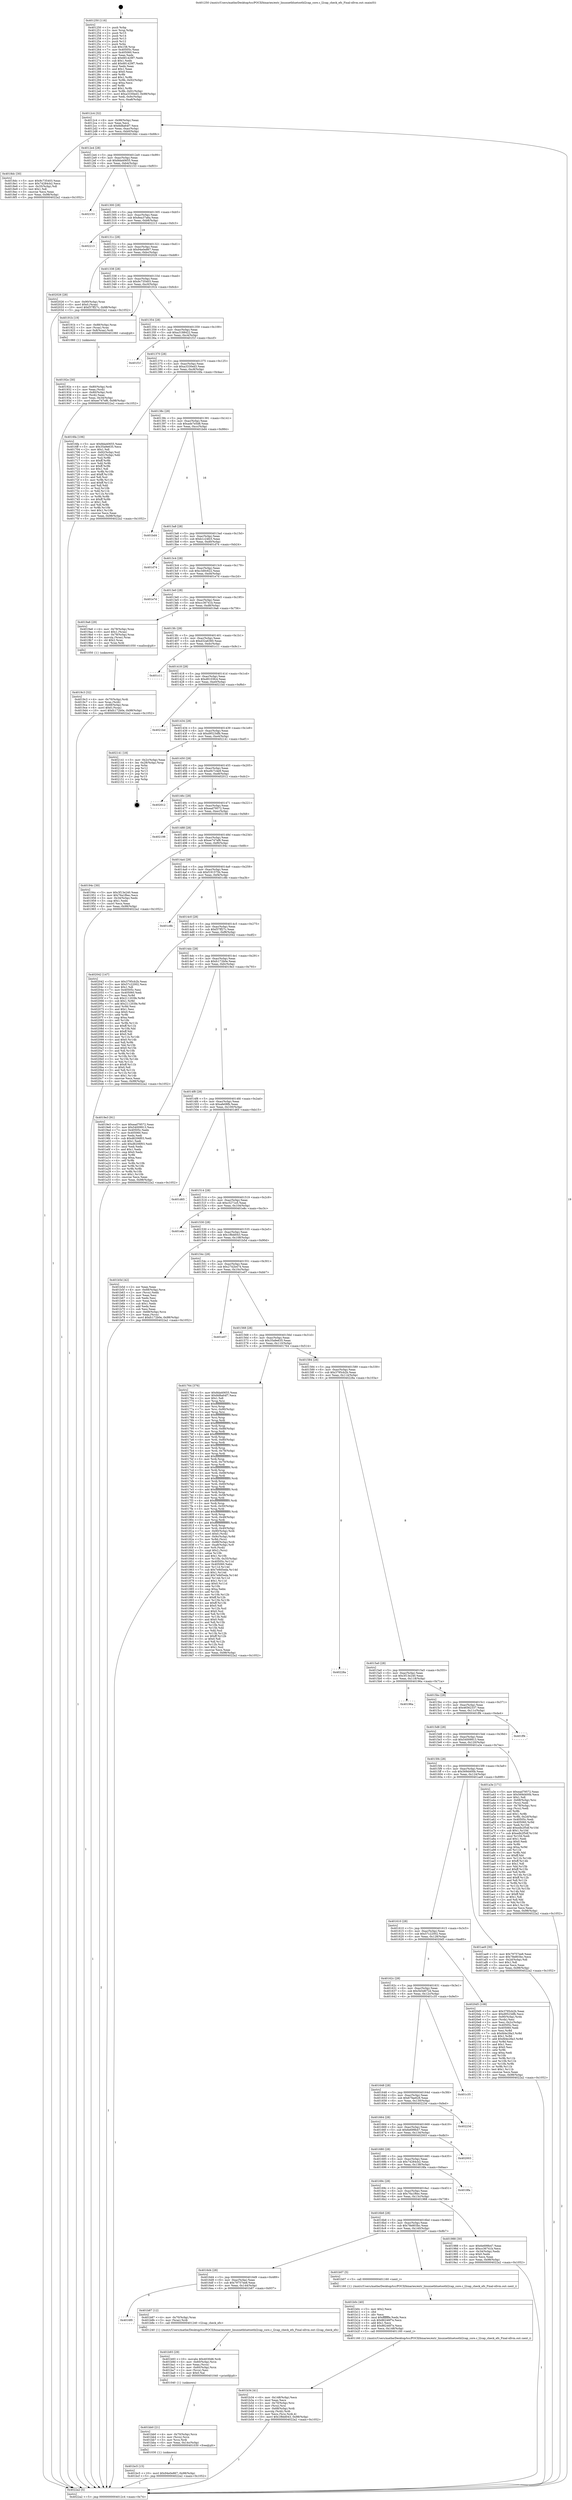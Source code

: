 digraph "0x401250" {
  label = "0x401250 (/mnt/c/Users/mathe/Desktop/tcc/POCII/binaries/extr_linuxnetbluetoothl2cap_core.c_l2cap_check_efs_Final-ollvm.out::main(0))"
  labelloc = "t"
  node[shape=record]

  Entry [label="",width=0.3,height=0.3,shape=circle,fillcolor=black,style=filled]
  "0x4012c4" [label="{
     0x4012c4 [32]\l
     | [instrs]\l
     &nbsp;&nbsp;0x4012c4 \<+6\>: mov -0x98(%rbp),%eax\l
     &nbsp;&nbsp;0x4012ca \<+2\>: mov %eax,%ecx\l
     &nbsp;&nbsp;0x4012cc \<+6\>: sub $0x8d8a64f7,%ecx\l
     &nbsp;&nbsp;0x4012d2 \<+6\>: mov %eax,-0xac(%rbp)\l
     &nbsp;&nbsp;0x4012d8 \<+6\>: mov %ecx,-0xb0(%rbp)\l
     &nbsp;&nbsp;0x4012de \<+6\>: je 00000000004018dc \<main+0x68c\>\l
  }"]
  "0x4018dc" [label="{
     0x4018dc [30]\l
     | [instrs]\l
     &nbsp;&nbsp;0x4018dc \<+5\>: mov $0x9c735403,%eax\l
     &nbsp;&nbsp;0x4018e1 \<+5\>: mov $0x74284cb2,%ecx\l
     &nbsp;&nbsp;0x4018e6 \<+3\>: mov -0x35(%rbp),%dl\l
     &nbsp;&nbsp;0x4018e9 \<+3\>: test $0x1,%dl\l
     &nbsp;&nbsp;0x4018ec \<+3\>: cmovne %ecx,%eax\l
     &nbsp;&nbsp;0x4018ef \<+6\>: mov %eax,-0x98(%rbp)\l
     &nbsp;&nbsp;0x4018f5 \<+5\>: jmp 00000000004022a2 \<main+0x1052\>\l
  }"]
  "0x4012e4" [label="{
     0x4012e4 [28]\l
     | [instrs]\l
     &nbsp;&nbsp;0x4012e4 \<+5\>: jmp 00000000004012e9 \<main+0x99\>\l
     &nbsp;&nbsp;0x4012e9 \<+6\>: mov -0xac(%rbp),%eax\l
     &nbsp;&nbsp;0x4012ef \<+5\>: sub $0x8da40655,%eax\l
     &nbsp;&nbsp;0x4012f4 \<+6\>: mov %eax,-0xb4(%rbp)\l
     &nbsp;&nbsp;0x4012fa \<+6\>: je 0000000000402153 \<main+0xf03\>\l
  }"]
  Exit [label="",width=0.3,height=0.3,shape=circle,fillcolor=black,style=filled,peripheries=2]
  "0x402153" [label="{
     0x402153\l
  }", style=dashed]
  "0x401300" [label="{
     0x401300 [28]\l
     | [instrs]\l
     &nbsp;&nbsp;0x401300 \<+5\>: jmp 0000000000401305 \<main+0xb5\>\l
     &nbsp;&nbsp;0x401305 \<+6\>: mov -0xac(%rbp),%eax\l
     &nbsp;&nbsp;0x40130b \<+5\>: sub $0x8ea37a6a,%eax\l
     &nbsp;&nbsp;0x401310 \<+6\>: mov %eax,-0xb8(%rbp)\l
     &nbsp;&nbsp;0x401316 \<+6\>: je 0000000000402213 \<main+0xfc3\>\l
  }"]
  "0x401bc5" [label="{
     0x401bc5 [15]\l
     | [instrs]\l
     &nbsp;&nbsp;0x401bc5 \<+10\>: movl $0x94e0e867,-0x98(%rbp)\l
     &nbsp;&nbsp;0x401bcf \<+5\>: jmp 00000000004022a2 \<main+0x1052\>\l
  }"]
  "0x402213" [label="{
     0x402213\l
  }", style=dashed]
  "0x40131c" [label="{
     0x40131c [28]\l
     | [instrs]\l
     &nbsp;&nbsp;0x40131c \<+5\>: jmp 0000000000401321 \<main+0xd1\>\l
     &nbsp;&nbsp;0x401321 \<+6\>: mov -0xac(%rbp),%eax\l
     &nbsp;&nbsp;0x401327 \<+5\>: sub $0x94e0e867,%eax\l
     &nbsp;&nbsp;0x40132c \<+6\>: mov %eax,-0xbc(%rbp)\l
     &nbsp;&nbsp;0x401332 \<+6\>: je 0000000000402026 \<main+0xdd6\>\l
  }"]
  "0x401bb0" [label="{
     0x401bb0 [21]\l
     | [instrs]\l
     &nbsp;&nbsp;0x401bb0 \<+4\>: mov -0x70(%rbp),%rcx\l
     &nbsp;&nbsp;0x401bb4 \<+3\>: mov (%rcx),%rcx\l
     &nbsp;&nbsp;0x401bb7 \<+3\>: mov %rcx,%rdi\l
     &nbsp;&nbsp;0x401bba \<+6\>: mov %eax,-0x14c(%rbp)\l
     &nbsp;&nbsp;0x401bc0 \<+5\>: call 0000000000401030 \<free@plt\>\l
     | [calls]\l
     &nbsp;&nbsp;0x401030 \{1\} (unknown)\l
  }"]
  "0x402026" [label="{
     0x402026 [28]\l
     | [instrs]\l
     &nbsp;&nbsp;0x402026 \<+7\>: mov -0x90(%rbp),%rax\l
     &nbsp;&nbsp;0x40202d \<+6\>: movl $0x0,(%rax)\l
     &nbsp;&nbsp;0x402033 \<+10\>: movl $0xf37ff27c,-0x98(%rbp)\l
     &nbsp;&nbsp;0x40203d \<+5\>: jmp 00000000004022a2 \<main+0x1052\>\l
  }"]
  "0x401338" [label="{
     0x401338 [28]\l
     | [instrs]\l
     &nbsp;&nbsp;0x401338 \<+5\>: jmp 000000000040133d \<main+0xed\>\l
     &nbsp;&nbsp;0x40133d \<+6\>: mov -0xac(%rbp),%eax\l
     &nbsp;&nbsp;0x401343 \<+5\>: sub $0x9c735403,%eax\l
     &nbsp;&nbsp;0x401348 \<+6\>: mov %eax,-0xc0(%rbp)\l
     &nbsp;&nbsp;0x40134e \<+6\>: je 000000000040191b \<main+0x6cb\>\l
  }"]
  "0x401b93" [label="{
     0x401b93 [29]\l
     | [instrs]\l
     &nbsp;&nbsp;0x401b93 \<+10\>: movabs $0x4030d6,%rdi\l
     &nbsp;&nbsp;0x401b9d \<+4\>: mov -0x60(%rbp),%rcx\l
     &nbsp;&nbsp;0x401ba1 \<+2\>: mov %eax,(%rcx)\l
     &nbsp;&nbsp;0x401ba3 \<+4\>: mov -0x60(%rbp),%rcx\l
     &nbsp;&nbsp;0x401ba7 \<+2\>: mov (%rcx),%esi\l
     &nbsp;&nbsp;0x401ba9 \<+2\>: mov $0x0,%al\l
     &nbsp;&nbsp;0x401bab \<+5\>: call 0000000000401040 \<printf@plt\>\l
     | [calls]\l
     &nbsp;&nbsp;0x401040 \{1\} (unknown)\l
  }"]
  "0x40191b" [label="{
     0x40191b [19]\l
     | [instrs]\l
     &nbsp;&nbsp;0x40191b \<+7\>: mov -0x88(%rbp),%rax\l
     &nbsp;&nbsp;0x401922 \<+3\>: mov (%rax),%rax\l
     &nbsp;&nbsp;0x401925 \<+4\>: mov 0x8(%rax),%rdi\l
     &nbsp;&nbsp;0x401929 \<+5\>: call 0000000000401060 \<atoi@plt\>\l
     | [calls]\l
     &nbsp;&nbsp;0x401060 \{1\} (unknown)\l
  }"]
  "0x401354" [label="{
     0x401354 [28]\l
     | [instrs]\l
     &nbsp;&nbsp;0x401354 \<+5\>: jmp 0000000000401359 \<main+0x109\>\l
     &nbsp;&nbsp;0x401359 \<+6\>: mov -0xac(%rbp),%eax\l
     &nbsp;&nbsp;0x40135f \<+5\>: sub $0xa3188422,%eax\l
     &nbsp;&nbsp;0x401364 \<+6\>: mov %eax,-0xc4(%rbp)\l
     &nbsp;&nbsp;0x40136a \<+6\>: je 0000000000401f1f \<main+0xccf\>\l
  }"]
  "0x4016f0" [label="{
     0x4016f0\l
  }", style=dashed]
  "0x401f1f" [label="{
     0x401f1f\l
  }", style=dashed]
  "0x401370" [label="{
     0x401370 [28]\l
     | [instrs]\l
     &nbsp;&nbsp;0x401370 \<+5\>: jmp 0000000000401375 \<main+0x125\>\l
     &nbsp;&nbsp;0x401375 \<+6\>: mov -0xac(%rbp),%eax\l
     &nbsp;&nbsp;0x40137b \<+5\>: sub $0xa3330ed3,%eax\l
     &nbsp;&nbsp;0x401380 \<+6\>: mov %eax,-0xc8(%rbp)\l
     &nbsp;&nbsp;0x401386 \<+6\>: je 00000000004016fa \<main+0x4aa\>\l
  }"]
  "0x401b87" [label="{
     0x401b87 [12]\l
     | [instrs]\l
     &nbsp;&nbsp;0x401b87 \<+4\>: mov -0x70(%rbp),%rax\l
     &nbsp;&nbsp;0x401b8b \<+3\>: mov (%rax),%rdi\l
     &nbsp;&nbsp;0x401b8e \<+5\>: call 0000000000401240 \<l2cap_check_efs\>\l
     | [calls]\l
     &nbsp;&nbsp;0x401240 \{1\} (/mnt/c/Users/mathe/Desktop/tcc/POCII/binaries/extr_linuxnetbluetoothl2cap_core.c_l2cap_check_efs_Final-ollvm.out::l2cap_check_efs)\l
  }"]
  "0x4016fa" [label="{
     0x4016fa [106]\l
     | [instrs]\l
     &nbsp;&nbsp;0x4016fa \<+5\>: mov $0x8da40655,%eax\l
     &nbsp;&nbsp;0x4016ff \<+5\>: mov $0x35a9e635,%ecx\l
     &nbsp;&nbsp;0x401704 \<+2\>: mov $0x1,%dl\l
     &nbsp;&nbsp;0x401706 \<+7\>: mov -0x92(%rbp),%sil\l
     &nbsp;&nbsp;0x40170d \<+7\>: mov -0x91(%rbp),%dil\l
     &nbsp;&nbsp;0x401714 \<+3\>: mov %sil,%r8b\l
     &nbsp;&nbsp;0x401717 \<+4\>: xor $0xff,%r8b\l
     &nbsp;&nbsp;0x40171b \<+3\>: mov %dil,%r9b\l
     &nbsp;&nbsp;0x40171e \<+4\>: xor $0xff,%r9b\l
     &nbsp;&nbsp;0x401722 \<+3\>: xor $0x1,%dl\l
     &nbsp;&nbsp;0x401725 \<+3\>: mov %r8b,%r10b\l
     &nbsp;&nbsp;0x401728 \<+4\>: and $0xff,%r10b\l
     &nbsp;&nbsp;0x40172c \<+3\>: and %dl,%sil\l
     &nbsp;&nbsp;0x40172f \<+3\>: mov %r9b,%r11b\l
     &nbsp;&nbsp;0x401732 \<+4\>: and $0xff,%r11b\l
     &nbsp;&nbsp;0x401736 \<+3\>: and %dl,%dil\l
     &nbsp;&nbsp;0x401739 \<+3\>: or %sil,%r10b\l
     &nbsp;&nbsp;0x40173c \<+3\>: or %dil,%r11b\l
     &nbsp;&nbsp;0x40173f \<+3\>: xor %r11b,%r10b\l
     &nbsp;&nbsp;0x401742 \<+3\>: or %r9b,%r8b\l
     &nbsp;&nbsp;0x401745 \<+4\>: xor $0xff,%r8b\l
     &nbsp;&nbsp;0x401749 \<+3\>: or $0x1,%dl\l
     &nbsp;&nbsp;0x40174c \<+3\>: and %dl,%r8b\l
     &nbsp;&nbsp;0x40174f \<+3\>: or %r8b,%r10b\l
     &nbsp;&nbsp;0x401752 \<+4\>: test $0x1,%r10b\l
     &nbsp;&nbsp;0x401756 \<+3\>: cmovne %ecx,%eax\l
     &nbsp;&nbsp;0x401759 \<+6\>: mov %eax,-0x98(%rbp)\l
     &nbsp;&nbsp;0x40175f \<+5\>: jmp 00000000004022a2 \<main+0x1052\>\l
  }"]
  "0x40138c" [label="{
     0x40138c [28]\l
     | [instrs]\l
     &nbsp;&nbsp;0x40138c \<+5\>: jmp 0000000000401391 \<main+0x141\>\l
     &nbsp;&nbsp;0x401391 \<+6\>: mov -0xac(%rbp),%eax\l
     &nbsp;&nbsp;0x401397 \<+5\>: sub $0xade7e5d8,%eax\l
     &nbsp;&nbsp;0x40139c \<+6\>: mov %eax,-0xcc(%rbp)\l
     &nbsp;&nbsp;0x4013a2 \<+6\>: je 0000000000401bd4 \<main+0x984\>\l
  }"]
  "0x4022a2" [label="{
     0x4022a2 [5]\l
     | [instrs]\l
     &nbsp;&nbsp;0x4022a2 \<+5\>: jmp 00000000004012c4 \<main+0x74\>\l
  }"]
  "0x401250" [label="{
     0x401250 [116]\l
     | [instrs]\l
     &nbsp;&nbsp;0x401250 \<+1\>: push %rbp\l
     &nbsp;&nbsp;0x401251 \<+3\>: mov %rsp,%rbp\l
     &nbsp;&nbsp;0x401254 \<+2\>: push %r15\l
     &nbsp;&nbsp;0x401256 \<+2\>: push %r14\l
     &nbsp;&nbsp;0x401258 \<+2\>: push %r13\l
     &nbsp;&nbsp;0x40125a \<+2\>: push %r12\l
     &nbsp;&nbsp;0x40125c \<+1\>: push %rbx\l
     &nbsp;&nbsp;0x40125d \<+7\>: sub $0x158,%rsp\l
     &nbsp;&nbsp;0x401264 \<+7\>: mov 0x40505c,%eax\l
     &nbsp;&nbsp;0x40126b \<+7\>: mov 0x405060,%ecx\l
     &nbsp;&nbsp;0x401272 \<+2\>: mov %eax,%edx\l
     &nbsp;&nbsp;0x401274 \<+6\>: sub $0x681429f7,%edx\l
     &nbsp;&nbsp;0x40127a \<+3\>: sub $0x1,%edx\l
     &nbsp;&nbsp;0x40127d \<+6\>: add $0x681429f7,%edx\l
     &nbsp;&nbsp;0x401283 \<+3\>: imul %edx,%eax\l
     &nbsp;&nbsp;0x401286 \<+3\>: and $0x1,%eax\l
     &nbsp;&nbsp;0x401289 \<+3\>: cmp $0x0,%eax\l
     &nbsp;&nbsp;0x40128c \<+4\>: sete %r8b\l
     &nbsp;&nbsp;0x401290 \<+4\>: and $0x1,%r8b\l
     &nbsp;&nbsp;0x401294 \<+7\>: mov %r8b,-0x92(%rbp)\l
     &nbsp;&nbsp;0x40129b \<+3\>: cmp $0xa,%ecx\l
     &nbsp;&nbsp;0x40129e \<+4\>: setl %r8b\l
     &nbsp;&nbsp;0x4012a2 \<+4\>: and $0x1,%r8b\l
     &nbsp;&nbsp;0x4012a6 \<+7\>: mov %r8b,-0x91(%rbp)\l
     &nbsp;&nbsp;0x4012ad \<+10\>: movl $0xa3330ed3,-0x98(%rbp)\l
     &nbsp;&nbsp;0x4012b7 \<+6\>: mov %edi,-0x9c(%rbp)\l
     &nbsp;&nbsp;0x4012bd \<+7\>: mov %rsi,-0xa8(%rbp)\l
  }"]
  "0x401b34" [label="{
     0x401b34 [41]\l
     | [instrs]\l
     &nbsp;&nbsp;0x401b34 \<+6\>: mov -0x148(%rbp),%ecx\l
     &nbsp;&nbsp;0x401b3a \<+3\>: imul %eax,%ecx\l
     &nbsp;&nbsp;0x401b3d \<+4\>: mov -0x70(%rbp),%rsi\l
     &nbsp;&nbsp;0x401b41 \<+3\>: mov (%rsi),%rsi\l
     &nbsp;&nbsp;0x401b44 \<+4\>: mov -0x68(%rbp),%rdi\l
     &nbsp;&nbsp;0x401b48 \<+3\>: movslq (%rdi),%rdi\l
     &nbsp;&nbsp;0x401b4b \<+3\>: mov %ecx,(%rsi,%rdi,4)\l
     &nbsp;&nbsp;0x401b4e \<+10\>: movl $0x1f8dd043,-0x98(%rbp)\l
     &nbsp;&nbsp;0x401b58 \<+5\>: jmp 00000000004022a2 \<main+0x1052\>\l
  }"]
  "0x401bd4" [label="{
     0x401bd4\l
  }", style=dashed]
  "0x4013a8" [label="{
     0x4013a8 [28]\l
     | [instrs]\l
     &nbsp;&nbsp;0x4013a8 \<+5\>: jmp 00000000004013ad \<main+0x15d\>\l
     &nbsp;&nbsp;0x4013ad \<+6\>: mov -0xac(%rbp),%eax\l
     &nbsp;&nbsp;0x4013b3 \<+5\>: sub $0xb1c24fc5,%eax\l
     &nbsp;&nbsp;0x4013b8 \<+6\>: mov %eax,-0xd0(%rbp)\l
     &nbsp;&nbsp;0x4013be \<+6\>: je 0000000000401d74 \<main+0xb24\>\l
  }"]
  "0x401b0c" [label="{
     0x401b0c [40]\l
     | [instrs]\l
     &nbsp;&nbsp;0x401b0c \<+5\>: mov $0x2,%ecx\l
     &nbsp;&nbsp;0x401b11 \<+1\>: cltd\l
     &nbsp;&nbsp;0x401b12 \<+2\>: idiv %ecx\l
     &nbsp;&nbsp;0x401b14 \<+6\>: imul $0xfffffffe,%edx,%ecx\l
     &nbsp;&nbsp;0x401b1a \<+6\>: sub $0x86246f7e,%ecx\l
     &nbsp;&nbsp;0x401b20 \<+3\>: add $0x1,%ecx\l
     &nbsp;&nbsp;0x401b23 \<+6\>: add $0x86246f7e,%ecx\l
     &nbsp;&nbsp;0x401b29 \<+6\>: mov %ecx,-0x148(%rbp)\l
     &nbsp;&nbsp;0x401b2f \<+5\>: call 0000000000401160 \<next_i\>\l
     | [calls]\l
     &nbsp;&nbsp;0x401160 \{1\} (/mnt/c/Users/mathe/Desktop/tcc/POCII/binaries/extr_linuxnetbluetoothl2cap_core.c_l2cap_check_efs_Final-ollvm.out::next_i)\l
  }"]
  "0x401d74" [label="{
     0x401d74\l
  }", style=dashed]
  "0x4013c4" [label="{
     0x4013c4 [28]\l
     | [instrs]\l
     &nbsp;&nbsp;0x4013c4 \<+5\>: jmp 00000000004013c9 \<main+0x179\>\l
     &nbsp;&nbsp;0x4013c9 \<+6\>: mov -0xac(%rbp),%eax\l
     &nbsp;&nbsp;0x4013cf \<+5\>: sub $0xc3d0c622,%eax\l
     &nbsp;&nbsp;0x4013d4 \<+6\>: mov %eax,-0xd4(%rbp)\l
     &nbsp;&nbsp;0x4013da \<+6\>: je 0000000000401e7d \<main+0xc2d\>\l
  }"]
  "0x4016d4" [label="{
     0x4016d4 [28]\l
     | [instrs]\l
     &nbsp;&nbsp;0x4016d4 \<+5\>: jmp 00000000004016d9 \<main+0x489\>\l
     &nbsp;&nbsp;0x4016d9 \<+6\>: mov -0xac(%rbp),%eax\l
     &nbsp;&nbsp;0x4016df \<+5\>: sub $0x79757ee8,%eax\l
     &nbsp;&nbsp;0x4016e4 \<+6\>: mov %eax,-0x144(%rbp)\l
     &nbsp;&nbsp;0x4016ea \<+6\>: je 0000000000401b87 \<main+0x937\>\l
  }"]
  "0x401e7d" [label="{
     0x401e7d\l
  }", style=dashed]
  "0x4013e0" [label="{
     0x4013e0 [28]\l
     | [instrs]\l
     &nbsp;&nbsp;0x4013e0 \<+5\>: jmp 00000000004013e5 \<main+0x195\>\l
     &nbsp;&nbsp;0x4013e5 \<+6\>: mov -0xac(%rbp),%eax\l
     &nbsp;&nbsp;0x4013eb \<+5\>: sub $0xcc36741b,%eax\l
     &nbsp;&nbsp;0x4013f0 \<+6\>: mov %eax,-0xd8(%rbp)\l
     &nbsp;&nbsp;0x4013f6 \<+6\>: je 00000000004019a6 \<main+0x756\>\l
  }"]
  "0x401b07" [label="{
     0x401b07 [5]\l
     | [instrs]\l
     &nbsp;&nbsp;0x401b07 \<+5\>: call 0000000000401160 \<next_i\>\l
     | [calls]\l
     &nbsp;&nbsp;0x401160 \{1\} (/mnt/c/Users/mathe/Desktop/tcc/POCII/binaries/extr_linuxnetbluetoothl2cap_core.c_l2cap_check_efs_Final-ollvm.out::next_i)\l
  }"]
  "0x4019a6" [label="{
     0x4019a6 [29]\l
     | [instrs]\l
     &nbsp;&nbsp;0x4019a6 \<+4\>: mov -0x78(%rbp),%rax\l
     &nbsp;&nbsp;0x4019aa \<+6\>: movl $0x1,(%rax)\l
     &nbsp;&nbsp;0x4019b0 \<+4\>: mov -0x78(%rbp),%rax\l
     &nbsp;&nbsp;0x4019b4 \<+3\>: movslq (%rax),%rax\l
     &nbsp;&nbsp;0x4019b7 \<+4\>: shl $0x2,%rax\l
     &nbsp;&nbsp;0x4019bb \<+3\>: mov %rax,%rdi\l
     &nbsp;&nbsp;0x4019be \<+5\>: call 0000000000401050 \<malloc@plt\>\l
     | [calls]\l
     &nbsp;&nbsp;0x401050 \{1\} (unknown)\l
  }"]
  "0x4013fc" [label="{
     0x4013fc [28]\l
     | [instrs]\l
     &nbsp;&nbsp;0x4013fc \<+5\>: jmp 0000000000401401 \<main+0x1b1\>\l
     &nbsp;&nbsp;0x401401 \<+6\>: mov -0xac(%rbp),%eax\l
     &nbsp;&nbsp;0x401407 \<+5\>: sub $0xd32a6360,%eax\l
     &nbsp;&nbsp;0x40140c \<+6\>: mov %eax,-0xdc(%rbp)\l
     &nbsp;&nbsp;0x401412 \<+6\>: je 0000000000401c11 \<main+0x9c1\>\l
  }"]
  "0x4019c3" [label="{
     0x4019c3 [32]\l
     | [instrs]\l
     &nbsp;&nbsp;0x4019c3 \<+4\>: mov -0x70(%rbp),%rdi\l
     &nbsp;&nbsp;0x4019c7 \<+3\>: mov %rax,(%rdi)\l
     &nbsp;&nbsp;0x4019ca \<+4\>: mov -0x68(%rbp),%rax\l
     &nbsp;&nbsp;0x4019ce \<+6\>: movl $0x0,(%rax)\l
     &nbsp;&nbsp;0x4019d4 \<+10\>: movl $0xfc172b0e,-0x98(%rbp)\l
     &nbsp;&nbsp;0x4019de \<+5\>: jmp 00000000004022a2 \<main+0x1052\>\l
  }"]
  "0x401c11" [label="{
     0x401c11\l
  }", style=dashed]
  "0x401418" [label="{
     0x401418 [28]\l
     | [instrs]\l
     &nbsp;&nbsp;0x401418 \<+5\>: jmp 000000000040141d \<main+0x1cd\>\l
     &nbsp;&nbsp;0x40141d \<+6\>: mov -0xac(%rbp),%eax\l
     &nbsp;&nbsp;0x401423 \<+5\>: sub $0xd9103fc4,%eax\l
     &nbsp;&nbsp;0x401428 \<+6\>: mov %eax,-0xe0(%rbp)\l
     &nbsp;&nbsp;0x40142e \<+6\>: je 00000000004021bd \<main+0xf6d\>\l
  }"]
  "0x4016b8" [label="{
     0x4016b8 [28]\l
     | [instrs]\l
     &nbsp;&nbsp;0x4016b8 \<+5\>: jmp 00000000004016bd \<main+0x46d\>\l
     &nbsp;&nbsp;0x4016bd \<+6\>: mov -0xac(%rbp),%eax\l
     &nbsp;&nbsp;0x4016c3 \<+5\>: sub $0x78e803bc,%eax\l
     &nbsp;&nbsp;0x4016c8 \<+6\>: mov %eax,-0x140(%rbp)\l
     &nbsp;&nbsp;0x4016ce \<+6\>: je 0000000000401b07 \<main+0x8b7\>\l
  }"]
  "0x4021bd" [label="{
     0x4021bd\l
  }", style=dashed]
  "0x401434" [label="{
     0x401434 [28]\l
     | [instrs]\l
     &nbsp;&nbsp;0x401434 \<+5\>: jmp 0000000000401439 \<main+0x1e9\>\l
     &nbsp;&nbsp;0x401439 \<+6\>: mov -0xac(%rbp),%eax\l
     &nbsp;&nbsp;0x40143f \<+5\>: sub $0xd9523dfb,%eax\l
     &nbsp;&nbsp;0x401444 \<+6\>: mov %eax,-0xe4(%rbp)\l
     &nbsp;&nbsp;0x40144a \<+6\>: je 0000000000402141 \<main+0xef1\>\l
  }"]
  "0x401988" [label="{
     0x401988 [30]\l
     | [instrs]\l
     &nbsp;&nbsp;0x401988 \<+5\>: mov $0x6e699b47,%eax\l
     &nbsp;&nbsp;0x40198d \<+5\>: mov $0xcc36741b,%ecx\l
     &nbsp;&nbsp;0x401992 \<+3\>: mov -0x34(%rbp),%edx\l
     &nbsp;&nbsp;0x401995 \<+3\>: cmp $0x0,%edx\l
     &nbsp;&nbsp;0x401998 \<+3\>: cmove %ecx,%eax\l
     &nbsp;&nbsp;0x40199b \<+6\>: mov %eax,-0x98(%rbp)\l
     &nbsp;&nbsp;0x4019a1 \<+5\>: jmp 00000000004022a2 \<main+0x1052\>\l
  }"]
  "0x402141" [label="{
     0x402141 [18]\l
     | [instrs]\l
     &nbsp;&nbsp;0x402141 \<+3\>: mov -0x2c(%rbp),%eax\l
     &nbsp;&nbsp;0x402144 \<+4\>: lea -0x28(%rbp),%rsp\l
     &nbsp;&nbsp;0x402148 \<+1\>: pop %rbx\l
     &nbsp;&nbsp;0x402149 \<+2\>: pop %r12\l
     &nbsp;&nbsp;0x40214b \<+2\>: pop %r13\l
     &nbsp;&nbsp;0x40214d \<+2\>: pop %r14\l
     &nbsp;&nbsp;0x40214f \<+2\>: pop %r15\l
     &nbsp;&nbsp;0x402151 \<+1\>: pop %rbp\l
     &nbsp;&nbsp;0x402152 \<+1\>: ret\l
  }"]
  "0x401450" [label="{
     0x401450 [28]\l
     | [instrs]\l
     &nbsp;&nbsp;0x401450 \<+5\>: jmp 0000000000401455 \<main+0x205\>\l
     &nbsp;&nbsp;0x401455 \<+6\>: mov -0xac(%rbp),%eax\l
     &nbsp;&nbsp;0x40145b \<+5\>: sub $0xe9c7c4e9,%eax\l
     &nbsp;&nbsp;0x401460 \<+6\>: mov %eax,-0xe8(%rbp)\l
     &nbsp;&nbsp;0x401466 \<+6\>: je 0000000000402012 \<main+0xdc2\>\l
  }"]
  "0x40169c" [label="{
     0x40169c [28]\l
     | [instrs]\l
     &nbsp;&nbsp;0x40169c \<+5\>: jmp 00000000004016a1 \<main+0x451\>\l
     &nbsp;&nbsp;0x4016a1 \<+6\>: mov -0xac(%rbp),%eax\l
     &nbsp;&nbsp;0x4016a7 \<+5\>: sub $0x76a1f6ec,%eax\l
     &nbsp;&nbsp;0x4016ac \<+6\>: mov %eax,-0x13c(%rbp)\l
     &nbsp;&nbsp;0x4016b2 \<+6\>: je 0000000000401988 \<main+0x738\>\l
  }"]
  "0x402012" [label="{
     0x402012\l
  }", style=dashed]
  "0x40146c" [label="{
     0x40146c [28]\l
     | [instrs]\l
     &nbsp;&nbsp;0x40146c \<+5\>: jmp 0000000000401471 \<main+0x221\>\l
     &nbsp;&nbsp;0x401471 \<+6\>: mov -0xac(%rbp),%eax\l
     &nbsp;&nbsp;0x401477 \<+5\>: sub $0xead79572,%eax\l
     &nbsp;&nbsp;0x40147c \<+6\>: mov %eax,-0xec(%rbp)\l
     &nbsp;&nbsp;0x401482 \<+6\>: je 0000000000402198 \<main+0xf48\>\l
  }"]
  "0x4018fa" [label="{
     0x4018fa\l
  }", style=dashed]
  "0x402198" [label="{
     0x402198\l
  }", style=dashed]
  "0x401488" [label="{
     0x401488 [28]\l
     | [instrs]\l
     &nbsp;&nbsp;0x401488 \<+5\>: jmp 000000000040148d \<main+0x23d\>\l
     &nbsp;&nbsp;0x40148d \<+6\>: mov -0xac(%rbp),%eax\l
     &nbsp;&nbsp;0x401493 \<+5\>: sub $0xee747ef6,%eax\l
     &nbsp;&nbsp;0x401498 \<+6\>: mov %eax,-0xf0(%rbp)\l
     &nbsp;&nbsp;0x40149e \<+6\>: je 000000000040194c \<main+0x6fc\>\l
  }"]
  "0x401680" [label="{
     0x401680 [28]\l
     | [instrs]\l
     &nbsp;&nbsp;0x401680 \<+5\>: jmp 0000000000401685 \<main+0x435\>\l
     &nbsp;&nbsp;0x401685 \<+6\>: mov -0xac(%rbp),%eax\l
     &nbsp;&nbsp;0x40168b \<+5\>: sub $0x74284cb2,%eax\l
     &nbsp;&nbsp;0x401690 \<+6\>: mov %eax,-0x138(%rbp)\l
     &nbsp;&nbsp;0x401696 \<+6\>: je 00000000004018fa \<main+0x6aa\>\l
  }"]
  "0x40194c" [label="{
     0x40194c [30]\l
     | [instrs]\l
     &nbsp;&nbsp;0x40194c \<+5\>: mov $0x3f13e240,%eax\l
     &nbsp;&nbsp;0x401951 \<+5\>: mov $0x76a1f6ec,%ecx\l
     &nbsp;&nbsp;0x401956 \<+3\>: mov -0x34(%rbp),%edx\l
     &nbsp;&nbsp;0x401959 \<+3\>: cmp $0x1,%edx\l
     &nbsp;&nbsp;0x40195c \<+3\>: cmovl %ecx,%eax\l
     &nbsp;&nbsp;0x40195f \<+6\>: mov %eax,-0x98(%rbp)\l
     &nbsp;&nbsp;0x401965 \<+5\>: jmp 00000000004022a2 \<main+0x1052\>\l
  }"]
  "0x4014a4" [label="{
     0x4014a4 [28]\l
     | [instrs]\l
     &nbsp;&nbsp;0x4014a4 \<+5\>: jmp 00000000004014a9 \<main+0x259\>\l
     &nbsp;&nbsp;0x4014a9 \<+6\>: mov -0xac(%rbp),%eax\l
     &nbsp;&nbsp;0x4014af \<+5\>: sub $0xf191575b,%eax\l
     &nbsp;&nbsp;0x4014b4 \<+6\>: mov %eax,-0xf4(%rbp)\l
     &nbsp;&nbsp;0x4014ba \<+6\>: je 0000000000401c8b \<main+0xa3b\>\l
  }"]
  "0x402003" [label="{
     0x402003\l
  }", style=dashed]
  "0x401c8b" [label="{
     0x401c8b\l
  }", style=dashed]
  "0x4014c0" [label="{
     0x4014c0 [28]\l
     | [instrs]\l
     &nbsp;&nbsp;0x4014c0 \<+5\>: jmp 00000000004014c5 \<main+0x275\>\l
     &nbsp;&nbsp;0x4014c5 \<+6\>: mov -0xac(%rbp),%eax\l
     &nbsp;&nbsp;0x4014cb \<+5\>: sub $0xf37ff27c,%eax\l
     &nbsp;&nbsp;0x4014d0 \<+6\>: mov %eax,-0xf8(%rbp)\l
     &nbsp;&nbsp;0x4014d6 \<+6\>: je 0000000000402042 \<main+0xdf2\>\l
  }"]
  "0x401664" [label="{
     0x401664 [28]\l
     | [instrs]\l
     &nbsp;&nbsp;0x401664 \<+5\>: jmp 0000000000401669 \<main+0x419\>\l
     &nbsp;&nbsp;0x401669 \<+6\>: mov -0xac(%rbp),%eax\l
     &nbsp;&nbsp;0x40166f \<+5\>: sub $0x6e699b47,%eax\l
     &nbsp;&nbsp;0x401674 \<+6\>: mov %eax,-0x134(%rbp)\l
     &nbsp;&nbsp;0x40167a \<+6\>: je 0000000000402003 \<main+0xdb3\>\l
  }"]
  "0x402042" [label="{
     0x402042 [147]\l
     | [instrs]\l
     &nbsp;&nbsp;0x402042 \<+5\>: mov $0x3795cb2b,%eax\l
     &nbsp;&nbsp;0x402047 \<+5\>: mov $0x57c22002,%ecx\l
     &nbsp;&nbsp;0x40204c \<+2\>: mov $0x1,%dl\l
     &nbsp;&nbsp;0x40204e \<+7\>: mov 0x40505c,%esi\l
     &nbsp;&nbsp;0x402055 \<+7\>: mov 0x405060,%edi\l
     &nbsp;&nbsp;0x40205c \<+3\>: mov %esi,%r8d\l
     &nbsp;&nbsp;0x40205f \<+7\>: sub $0x211203fe,%r8d\l
     &nbsp;&nbsp;0x402066 \<+4\>: sub $0x1,%r8d\l
     &nbsp;&nbsp;0x40206a \<+7\>: add $0x211203fe,%r8d\l
     &nbsp;&nbsp;0x402071 \<+4\>: imul %r8d,%esi\l
     &nbsp;&nbsp;0x402075 \<+3\>: and $0x1,%esi\l
     &nbsp;&nbsp;0x402078 \<+3\>: cmp $0x0,%esi\l
     &nbsp;&nbsp;0x40207b \<+4\>: sete %r9b\l
     &nbsp;&nbsp;0x40207f \<+3\>: cmp $0xa,%edi\l
     &nbsp;&nbsp;0x402082 \<+4\>: setl %r10b\l
     &nbsp;&nbsp;0x402086 \<+3\>: mov %r9b,%r11b\l
     &nbsp;&nbsp;0x402089 \<+4\>: xor $0xff,%r11b\l
     &nbsp;&nbsp;0x40208d \<+3\>: mov %r10b,%bl\l
     &nbsp;&nbsp;0x402090 \<+3\>: xor $0xff,%bl\l
     &nbsp;&nbsp;0x402093 \<+3\>: xor $0x0,%dl\l
     &nbsp;&nbsp;0x402096 \<+3\>: mov %r11b,%r14b\l
     &nbsp;&nbsp;0x402099 \<+4\>: and $0x0,%r14b\l
     &nbsp;&nbsp;0x40209d \<+3\>: and %dl,%r9b\l
     &nbsp;&nbsp;0x4020a0 \<+3\>: mov %bl,%r15b\l
     &nbsp;&nbsp;0x4020a3 \<+4\>: and $0x0,%r15b\l
     &nbsp;&nbsp;0x4020a7 \<+3\>: and %dl,%r10b\l
     &nbsp;&nbsp;0x4020aa \<+3\>: or %r9b,%r14b\l
     &nbsp;&nbsp;0x4020ad \<+3\>: or %r10b,%r15b\l
     &nbsp;&nbsp;0x4020b0 \<+3\>: xor %r15b,%r14b\l
     &nbsp;&nbsp;0x4020b3 \<+3\>: or %bl,%r11b\l
     &nbsp;&nbsp;0x4020b6 \<+4\>: xor $0xff,%r11b\l
     &nbsp;&nbsp;0x4020ba \<+3\>: or $0x0,%dl\l
     &nbsp;&nbsp;0x4020bd \<+3\>: and %dl,%r11b\l
     &nbsp;&nbsp;0x4020c0 \<+3\>: or %r11b,%r14b\l
     &nbsp;&nbsp;0x4020c3 \<+4\>: test $0x1,%r14b\l
     &nbsp;&nbsp;0x4020c7 \<+3\>: cmovne %ecx,%eax\l
     &nbsp;&nbsp;0x4020ca \<+6\>: mov %eax,-0x98(%rbp)\l
     &nbsp;&nbsp;0x4020d0 \<+5\>: jmp 00000000004022a2 \<main+0x1052\>\l
  }"]
  "0x4014dc" [label="{
     0x4014dc [28]\l
     | [instrs]\l
     &nbsp;&nbsp;0x4014dc \<+5\>: jmp 00000000004014e1 \<main+0x291\>\l
     &nbsp;&nbsp;0x4014e1 \<+6\>: mov -0xac(%rbp),%eax\l
     &nbsp;&nbsp;0x4014e7 \<+5\>: sub $0xfc172b0e,%eax\l
     &nbsp;&nbsp;0x4014ec \<+6\>: mov %eax,-0xfc(%rbp)\l
     &nbsp;&nbsp;0x4014f2 \<+6\>: je 00000000004019e3 \<main+0x793\>\l
  }"]
  "0x40223d" [label="{
     0x40223d\l
  }", style=dashed]
  "0x4019e3" [label="{
     0x4019e3 [91]\l
     | [instrs]\l
     &nbsp;&nbsp;0x4019e3 \<+5\>: mov $0xead79572,%eax\l
     &nbsp;&nbsp;0x4019e8 \<+5\>: mov $0x54009913,%ecx\l
     &nbsp;&nbsp;0x4019ed \<+7\>: mov 0x40505c,%edx\l
     &nbsp;&nbsp;0x4019f4 \<+7\>: mov 0x405060,%esi\l
     &nbsp;&nbsp;0x4019fb \<+2\>: mov %edx,%edi\l
     &nbsp;&nbsp;0x4019fd \<+6\>: sub $0xd6206f03,%edi\l
     &nbsp;&nbsp;0x401a03 \<+3\>: sub $0x1,%edi\l
     &nbsp;&nbsp;0x401a06 \<+6\>: add $0xd6206f03,%edi\l
     &nbsp;&nbsp;0x401a0c \<+3\>: imul %edi,%edx\l
     &nbsp;&nbsp;0x401a0f \<+3\>: and $0x1,%edx\l
     &nbsp;&nbsp;0x401a12 \<+3\>: cmp $0x0,%edx\l
     &nbsp;&nbsp;0x401a15 \<+4\>: sete %r8b\l
     &nbsp;&nbsp;0x401a19 \<+3\>: cmp $0xa,%esi\l
     &nbsp;&nbsp;0x401a1c \<+4\>: setl %r9b\l
     &nbsp;&nbsp;0x401a20 \<+3\>: mov %r8b,%r10b\l
     &nbsp;&nbsp;0x401a23 \<+3\>: and %r9b,%r10b\l
     &nbsp;&nbsp;0x401a26 \<+3\>: xor %r9b,%r8b\l
     &nbsp;&nbsp;0x401a29 \<+3\>: or %r8b,%r10b\l
     &nbsp;&nbsp;0x401a2c \<+4\>: test $0x1,%r10b\l
     &nbsp;&nbsp;0x401a30 \<+3\>: cmovne %ecx,%eax\l
     &nbsp;&nbsp;0x401a33 \<+6\>: mov %eax,-0x98(%rbp)\l
     &nbsp;&nbsp;0x401a39 \<+5\>: jmp 00000000004022a2 \<main+0x1052\>\l
  }"]
  "0x4014f8" [label="{
     0x4014f8 [28]\l
     | [instrs]\l
     &nbsp;&nbsp;0x4014f8 \<+5\>: jmp 00000000004014fd \<main+0x2ad\>\l
     &nbsp;&nbsp;0x4014fd \<+6\>: mov -0xac(%rbp),%eax\l
     &nbsp;&nbsp;0x401503 \<+5\>: sub $0xafe08fb,%eax\l
     &nbsp;&nbsp;0x401508 \<+6\>: mov %eax,-0x100(%rbp)\l
     &nbsp;&nbsp;0x40150e \<+6\>: je 0000000000401d65 \<main+0xb15\>\l
  }"]
  "0x401648" [label="{
     0x401648 [28]\l
     | [instrs]\l
     &nbsp;&nbsp;0x401648 \<+5\>: jmp 000000000040164d \<main+0x3fd\>\l
     &nbsp;&nbsp;0x40164d \<+6\>: mov -0xac(%rbp),%eax\l
     &nbsp;&nbsp;0x401653 \<+5\>: sub $0x67fae628,%eax\l
     &nbsp;&nbsp;0x401658 \<+6\>: mov %eax,-0x130(%rbp)\l
     &nbsp;&nbsp;0x40165e \<+6\>: je 000000000040223d \<main+0xfed\>\l
  }"]
  "0x401d65" [label="{
     0x401d65\l
  }", style=dashed]
  "0x401514" [label="{
     0x401514 [28]\l
     | [instrs]\l
     &nbsp;&nbsp;0x401514 \<+5\>: jmp 0000000000401519 \<main+0x2c9\>\l
     &nbsp;&nbsp;0x401519 \<+6\>: mov -0xac(%rbp),%eax\l
     &nbsp;&nbsp;0x40151f \<+5\>: sub $0xc5271e5,%eax\l
     &nbsp;&nbsp;0x401524 \<+6\>: mov %eax,-0x104(%rbp)\l
     &nbsp;&nbsp;0x40152a \<+6\>: je 0000000000401e8c \<main+0xc3c\>\l
  }"]
  "0x401c35" [label="{
     0x401c35\l
  }", style=dashed]
  "0x401e8c" [label="{
     0x401e8c\l
  }", style=dashed]
  "0x401530" [label="{
     0x401530 [28]\l
     | [instrs]\l
     &nbsp;&nbsp;0x401530 \<+5\>: jmp 0000000000401535 \<main+0x2e5\>\l
     &nbsp;&nbsp;0x401535 \<+6\>: mov -0xac(%rbp),%eax\l
     &nbsp;&nbsp;0x40153b \<+5\>: sub $0x1f8dd043,%eax\l
     &nbsp;&nbsp;0x401540 \<+6\>: mov %eax,-0x108(%rbp)\l
     &nbsp;&nbsp;0x401546 \<+6\>: je 0000000000401b5d \<main+0x90d\>\l
  }"]
  "0x40162c" [label="{
     0x40162c [28]\l
     | [instrs]\l
     &nbsp;&nbsp;0x40162c \<+5\>: jmp 0000000000401631 \<main+0x3e1\>\l
     &nbsp;&nbsp;0x401631 \<+6\>: mov -0xac(%rbp),%eax\l
     &nbsp;&nbsp;0x401637 \<+5\>: sub $0x5b5d672d,%eax\l
     &nbsp;&nbsp;0x40163c \<+6\>: mov %eax,-0x12c(%rbp)\l
     &nbsp;&nbsp;0x401642 \<+6\>: je 0000000000401c35 \<main+0x9e5\>\l
  }"]
  "0x401b5d" [label="{
     0x401b5d [42]\l
     | [instrs]\l
     &nbsp;&nbsp;0x401b5d \<+2\>: xor %eax,%eax\l
     &nbsp;&nbsp;0x401b5f \<+4\>: mov -0x68(%rbp),%rcx\l
     &nbsp;&nbsp;0x401b63 \<+2\>: mov (%rcx),%edx\l
     &nbsp;&nbsp;0x401b65 \<+2\>: mov %eax,%esi\l
     &nbsp;&nbsp;0x401b67 \<+2\>: sub %edx,%esi\l
     &nbsp;&nbsp;0x401b69 \<+2\>: mov %eax,%edx\l
     &nbsp;&nbsp;0x401b6b \<+3\>: sub $0x1,%edx\l
     &nbsp;&nbsp;0x401b6e \<+2\>: add %edx,%esi\l
     &nbsp;&nbsp;0x401b70 \<+2\>: sub %esi,%eax\l
     &nbsp;&nbsp;0x401b72 \<+4\>: mov -0x68(%rbp),%rcx\l
     &nbsp;&nbsp;0x401b76 \<+2\>: mov %eax,(%rcx)\l
     &nbsp;&nbsp;0x401b78 \<+10\>: movl $0xfc172b0e,-0x98(%rbp)\l
     &nbsp;&nbsp;0x401b82 \<+5\>: jmp 00000000004022a2 \<main+0x1052\>\l
  }"]
  "0x40154c" [label="{
     0x40154c [28]\l
     | [instrs]\l
     &nbsp;&nbsp;0x40154c \<+5\>: jmp 0000000000401551 \<main+0x301\>\l
     &nbsp;&nbsp;0x401551 \<+6\>: mov -0xac(%rbp),%eax\l
     &nbsp;&nbsp;0x401557 \<+5\>: sub $0x2742b474,%eax\l
     &nbsp;&nbsp;0x40155c \<+6\>: mov %eax,-0x10c(%rbp)\l
     &nbsp;&nbsp;0x401562 \<+6\>: je 0000000000401e07 \<main+0xbb7\>\l
  }"]
  "0x4020d5" [label="{
     0x4020d5 [108]\l
     | [instrs]\l
     &nbsp;&nbsp;0x4020d5 \<+5\>: mov $0x3795cb2b,%eax\l
     &nbsp;&nbsp;0x4020da \<+5\>: mov $0xd9523dfb,%ecx\l
     &nbsp;&nbsp;0x4020df \<+7\>: mov -0x90(%rbp),%rdx\l
     &nbsp;&nbsp;0x4020e6 \<+2\>: mov (%rdx),%esi\l
     &nbsp;&nbsp;0x4020e8 \<+3\>: mov %esi,-0x2c(%rbp)\l
     &nbsp;&nbsp;0x4020eb \<+7\>: mov 0x40505c,%esi\l
     &nbsp;&nbsp;0x4020f2 \<+7\>: mov 0x405060,%edi\l
     &nbsp;&nbsp;0x4020f9 \<+3\>: mov %esi,%r8d\l
     &nbsp;&nbsp;0x4020fc \<+7\>: sub $0xfd4e28a3,%r8d\l
     &nbsp;&nbsp;0x402103 \<+4\>: sub $0x1,%r8d\l
     &nbsp;&nbsp;0x402107 \<+7\>: add $0xfd4e28a3,%r8d\l
     &nbsp;&nbsp;0x40210e \<+4\>: imul %r8d,%esi\l
     &nbsp;&nbsp;0x402112 \<+3\>: and $0x1,%esi\l
     &nbsp;&nbsp;0x402115 \<+3\>: cmp $0x0,%esi\l
     &nbsp;&nbsp;0x402118 \<+4\>: sete %r9b\l
     &nbsp;&nbsp;0x40211c \<+3\>: cmp $0xa,%edi\l
     &nbsp;&nbsp;0x40211f \<+4\>: setl %r10b\l
     &nbsp;&nbsp;0x402123 \<+3\>: mov %r9b,%r11b\l
     &nbsp;&nbsp;0x402126 \<+3\>: and %r10b,%r11b\l
     &nbsp;&nbsp;0x402129 \<+3\>: xor %r10b,%r9b\l
     &nbsp;&nbsp;0x40212c \<+3\>: or %r9b,%r11b\l
     &nbsp;&nbsp;0x40212f \<+4\>: test $0x1,%r11b\l
     &nbsp;&nbsp;0x402133 \<+3\>: cmovne %ecx,%eax\l
     &nbsp;&nbsp;0x402136 \<+6\>: mov %eax,-0x98(%rbp)\l
     &nbsp;&nbsp;0x40213c \<+5\>: jmp 00000000004022a2 \<main+0x1052\>\l
  }"]
  "0x401e07" [label="{
     0x401e07\l
  }", style=dashed]
  "0x401568" [label="{
     0x401568 [28]\l
     | [instrs]\l
     &nbsp;&nbsp;0x401568 \<+5\>: jmp 000000000040156d \<main+0x31d\>\l
     &nbsp;&nbsp;0x40156d \<+6\>: mov -0xac(%rbp),%eax\l
     &nbsp;&nbsp;0x401573 \<+5\>: sub $0x35a9e635,%eax\l
     &nbsp;&nbsp;0x401578 \<+6\>: mov %eax,-0x110(%rbp)\l
     &nbsp;&nbsp;0x40157e \<+6\>: je 0000000000401764 \<main+0x514\>\l
  }"]
  "0x401610" [label="{
     0x401610 [28]\l
     | [instrs]\l
     &nbsp;&nbsp;0x401610 \<+5\>: jmp 0000000000401615 \<main+0x3c5\>\l
     &nbsp;&nbsp;0x401615 \<+6\>: mov -0xac(%rbp),%eax\l
     &nbsp;&nbsp;0x40161b \<+5\>: sub $0x57c22002,%eax\l
     &nbsp;&nbsp;0x401620 \<+6\>: mov %eax,-0x128(%rbp)\l
     &nbsp;&nbsp;0x401626 \<+6\>: je 00000000004020d5 \<main+0xe85\>\l
  }"]
  "0x401764" [label="{
     0x401764 [376]\l
     | [instrs]\l
     &nbsp;&nbsp;0x401764 \<+5\>: mov $0x8da40655,%eax\l
     &nbsp;&nbsp;0x401769 \<+5\>: mov $0x8d8a64f7,%ecx\l
     &nbsp;&nbsp;0x40176e \<+2\>: mov $0x1,%dl\l
     &nbsp;&nbsp;0x401770 \<+3\>: mov %rsp,%rsi\l
     &nbsp;&nbsp;0x401773 \<+4\>: add $0xfffffffffffffff0,%rsi\l
     &nbsp;&nbsp;0x401777 \<+3\>: mov %rsi,%rsp\l
     &nbsp;&nbsp;0x40177a \<+7\>: mov %rsi,-0x90(%rbp)\l
     &nbsp;&nbsp;0x401781 \<+3\>: mov %rsp,%rsi\l
     &nbsp;&nbsp;0x401784 \<+4\>: add $0xfffffffffffffff0,%rsi\l
     &nbsp;&nbsp;0x401788 \<+3\>: mov %rsi,%rsp\l
     &nbsp;&nbsp;0x40178b \<+3\>: mov %rsp,%rdi\l
     &nbsp;&nbsp;0x40178e \<+4\>: add $0xfffffffffffffff0,%rdi\l
     &nbsp;&nbsp;0x401792 \<+3\>: mov %rdi,%rsp\l
     &nbsp;&nbsp;0x401795 \<+7\>: mov %rdi,-0x88(%rbp)\l
     &nbsp;&nbsp;0x40179c \<+3\>: mov %rsp,%rdi\l
     &nbsp;&nbsp;0x40179f \<+4\>: add $0xfffffffffffffff0,%rdi\l
     &nbsp;&nbsp;0x4017a3 \<+3\>: mov %rdi,%rsp\l
     &nbsp;&nbsp;0x4017a6 \<+4\>: mov %rdi,-0x80(%rbp)\l
     &nbsp;&nbsp;0x4017aa \<+3\>: mov %rsp,%rdi\l
     &nbsp;&nbsp;0x4017ad \<+4\>: add $0xfffffffffffffff0,%rdi\l
     &nbsp;&nbsp;0x4017b1 \<+3\>: mov %rdi,%rsp\l
     &nbsp;&nbsp;0x4017b4 \<+4\>: mov %rdi,-0x78(%rbp)\l
     &nbsp;&nbsp;0x4017b8 \<+3\>: mov %rsp,%rdi\l
     &nbsp;&nbsp;0x4017bb \<+4\>: add $0xfffffffffffffff0,%rdi\l
     &nbsp;&nbsp;0x4017bf \<+3\>: mov %rdi,%rsp\l
     &nbsp;&nbsp;0x4017c2 \<+4\>: mov %rdi,-0x70(%rbp)\l
     &nbsp;&nbsp;0x4017c6 \<+3\>: mov %rsp,%rdi\l
     &nbsp;&nbsp;0x4017c9 \<+4\>: add $0xfffffffffffffff0,%rdi\l
     &nbsp;&nbsp;0x4017cd \<+3\>: mov %rdi,%rsp\l
     &nbsp;&nbsp;0x4017d0 \<+4\>: mov %rdi,-0x68(%rbp)\l
     &nbsp;&nbsp;0x4017d4 \<+3\>: mov %rsp,%rdi\l
     &nbsp;&nbsp;0x4017d7 \<+4\>: add $0xfffffffffffffff0,%rdi\l
     &nbsp;&nbsp;0x4017db \<+3\>: mov %rdi,%rsp\l
     &nbsp;&nbsp;0x4017de \<+4\>: mov %rdi,-0x60(%rbp)\l
     &nbsp;&nbsp;0x4017e2 \<+3\>: mov %rsp,%rdi\l
     &nbsp;&nbsp;0x4017e5 \<+4\>: add $0xfffffffffffffff0,%rdi\l
     &nbsp;&nbsp;0x4017e9 \<+3\>: mov %rdi,%rsp\l
     &nbsp;&nbsp;0x4017ec \<+4\>: mov %rdi,-0x58(%rbp)\l
     &nbsp;&nbsp;0x4017f0 \<+3\>: mov %rsp,%rdi\l
     &nbsp;&nbsp;0x4017f3 \<+4\>: add $0xfffffffffffffff0,%rdi\l
     &nbsp;&nbsp;0x4017f7 \<+3\>: mov %rdi,%rsp\l
     &nbsp;&nbsp;0x4017fa \<+4\>: mov %rdi,-0x50(%rbp)\l
     &nbsp;&nbsp;0x4017fe \<+3\>: mov %rsp,%rdi\l
     &nbsp;&nbsp;0x401801 \<+4\>: add $0xfffffffffffffff0,%rdi\l
     &nbsp;&nbsp;0x401805 \<+3\>: mov %rdi,%rsp\l
     &nbsp;&nbsp;0x401808 \<+4\>: mov %rdi,-0x48(%rbp)\l
     &nbsp;&nbsp;0x40180c \<+3\>: mov %rsp,%rdi\l
     &nbsp;&nbsp;0x40180f \<+4\>: add $0xfffffffffffffff0,%rdi\l
     &nbsp;&nbsp;0x401813 \<+3\>: mov %rdi,%rsp\l
     &nbsp;&nbsp;0x401816 \<+4\>: mov %rdi,-0x40(%rbp)\l
     &nbsp;&nbsp;0x40181a \<+7\>: mov -0x90(%rbp),%rdi\l
     &nbsp;&nbsp;0x401821 \<+6\>: movl $0x0,(%rdi)\l
     &nbsp;&nbsp;0x401827 \<+7\>: mov -0x9c(%rbp),%r8d\l
     &nbsp;&nbsp;0x40182e \<+3\>: mov %r8d,(%rsi)\l
     &nbsp;&nbsp;0x401831 \<+7\>: mov -0x88(%rbp),%rdi\l
     &nbsp;&nbsp;0x401838 \<+7\>: mov -0xa8(%rbp),%r9\l
     &nbsp;&nbsp;0x40183f \<+3\>: mov %r9,(%rdi)\l
     &nbsp;&nbsp;0x401842 \<+3\>: cmpl $0x2,(%rsi)\l
     &nbsp;&nbsp;0x401845 \<+4\>: setne %r10b\l
     &nbsp;&nbsp;0x401849 \<+4\>: and $0x1,%r10b\l
     &nbsp;&nbsp;0x40184d \<+4\>: mov %r10b,-0x35(%rbp)\l
     &nbsp;&nbsp;0x401851 \<+8\>: mov 0x40505c,%r11d\l
     &nbsp;&nbsp;0x401859 \<+7\>: mov 0x405060,%ebx\l
     &nbsp;&nbsp;0x401860 \<+3\>: mov %r11d,%r14d\l
     &nbsp;&nbsp;0x401863 \<+7\>: sub $0x7e9d5eda,%r14d\l
     &nbsp;&nbsp;0x40186a \<+4\>: sub $0x1,%r14d\l
     &nbsp;&nbsp;0x40186e \<+7\>: add $0x7e9d5eda,%r14d\l
     &nbsp;&nbsp;0x401875 \<+4\>: imul %r14d,%r11d\l
     &nbsp;&nbsp;0x401879 \<+4\>: and $0x1,%r11d\l
     &nbsp;&nbsp;0x40187d \<+4\>: cmp $0x0,%r11d\l
     &nbsp;&nbsp;0x401881 \<+4\>: sete %r10b\l
     &nbsp;&nbsp;0x401885 \<+3\>: cmp $0xa,%ebx\l
     &nbsp;&nbsp;0x401888 \<+4\>: setl %r15b\l
     &nbsp;&nbsp;0x40188c \<+3\>: mov %r10b,%r12b\l
     &nbsp;&nbsp;0x40188f \<+4\>: xor $0xff,%r12b\l
     &nbsp;&nbsp;0x401893 \<+3\>: mov %r15b,%r13b\l
     &nbsp;&nbsp;0x401896 \<+4\>: xor $0xff,%r13b\l
     &nbsp;&nbsp;0x40189a \<+3\>: xor $0x0,%dl\l
     &nbsp;&nbsp;0x40189d \<+3\>: mov %r12b,%sil\l
     &nbsp;&nbsp;0x4018a0 \<+4\>: and $0x0,%sil\l
     &nbsp;&nbsp;0x4018a4 \<+3\>: and %dl,%r10b\l
     &nbsp;&nbsp;0x4018a7 \<+3\>: mov %r13b,%dil\l
     &nbsp;&nbsp;0x4018aa \<+4\>: and $0x0,%dil\l
     &nbsp;&nbsp;0x4018ae \<+3\>: and %dl,%r15b\l
     &nbsp;&nbsp;0x4018b1 \<+3\>: or %r10b,%sil\l
     &nbsp;&nbsp;0x4018b4 \<+3\>: or %r15b,%dil\l
     &nbsp;&nbsp;0x4018b7 \<+3\>: xor %dil,%sil\l
     &nbsp;&nbsp;0x4018ba \<+3\>: or %r13b,%r12b\l
     &nbsp;&nbsp;0x4018bd \<+4\>: xor $0xff,%r12b\l
     &nbsp;&nbsp;0x4018c1 \<+3\>: or $0x0,%dl\l
     &nbsp;&nbsp;0x4018c4 \<+3\>: and %dl,%r12b\l
     &nbsp;&nbsp;0x4018c7 \<+3\>: or %r12b,%sil\l
     &nbsp;&nbsp;0x4018ca \<+4\>: test $0x1,%sil\l
     &nbsp;&nbsp;0x4018ce \<+3\>: cmovne %ecx,%eax\l
     &nbsp;&nbsp;0x4018d1 \<+6\>: mov %eax,-0x98(%rbp)\l
     &nbsp;&nbsp;0x4018d7 \<+5\>: jmp 00000000004022a2 \<main+0x1052\>\l
  }"]
  "0x401584" [label="{
     0x401584 [28]\l
     | [instrs]\l
     &nbsp;&nbsp;0x401584 \<+5\>: jmp 0000000000401589 \<main+0x339\>\l
     &nbsp;&nbsp;0x401589 \<+6\>: mov -0xac(%rbp),%eax\l
     &nbsp;&nbsp;0x40158f \<+5\>: sub $0x3795cb2b,%eax\l
     &nbsp;&nbsp;0x401594 \<+6\>: mov %eax,-0x114(%rbp)\l
     &nbsp;&nbsp;0x40159a \<+6\>: je 000000000040228a \<main+0x103a\>\l
  }"]
  "0x401ae9" [label="{
     0x401ae9 [30]\l
     | [instrs]\l
     &nbsp;&nbsp;0x401ae9 \<+5\>: mov $0x79757ee8,%eax\l
     &nbsp;&nbsp;0x401aee \<+5\>: mov $0x78e803bc,%ecx\l
     &nbsp;&nbsp;0x401af3 \<+3\>: mov -0x2d(%rbp),%dl\l
     &nbsp;&nbsp;0x401af6 \<+3\>: test $0x1,%dl\l
     &nbsp;&nbsp;0x401af9 \<+3\>: cmovne %ecx,%eax\l
     &nbsp;&nbsp;0x401afc \<+6\>: mov %eax,-0x98(%rbp)\l
     &nbsp;&nbsp;0x401b02 \<+5\>: jmp 00000000004022a2 \<main+0x1052\>\l
  }"]
  "0x40192e" [label="{
     0x40192e [30]\l
     | [instrs]\l
     &nbsp;&nbsp;0x40192e \<+4\>: mov -0x80(%rbp),%rdi\l
     &nbsp;&nbsp;0x401932 \<+2\>: mov %eax,(%rdi)\l
     &nbsp;&nbsp;0x401934 \<+4\>: mov -0x80(%rbp),%rdi\l
     &nbsp;&nbsp;0x401938 \<+2\>: mov (%rdi),%eax\l
     &nbsp;&nbsp;0x40193a \<+3\>: mov %eax,-0x34(%rbp)\l
     &nbsp;&nbsp;0x40193d \<+10\>: movl $0xee747ef6,-0x98(%rbp)\l
     &nbsp;&nbsp;0x401947 \<+5\>: jmp 00000000004022a2 \<main+0x1052\>\l
  }"]
  "0x4015f4" [label="{
     0x4015f4 [28]\l
     | [instrs]\l
     &nbsp;&nbsp;0x4015f4 \<+5\>: jmp 00000000004015f9 \<main+0x3a9\>\l
     &nbsp;&nbsp;0x4015f9 \<+6\>: mov -0xac(%rbp),%eax\l
     &nbsp;&nbsp;0x4015ff \<+5\>: sub $0x569d400b,%eax\l
     &nbsp;&nbsp;0x401604 \<+6\>: mov %eax,-0x124(%rbp)\l
     &nbsp;&nbsp;0x40160a \<+6\>: je 0000000000401ae9 \<main+0x899\>\l
  }"]
  "0x40228a" [label="{
     0x40228a\l
  }", style=dashed]
  "0x4015a0" [label="{
     0x4015a0 [28]\l
     | [instrs]\l
     &nbsp;&nbsp;0x4015a0 \<+5\>: jmp 00000000004015a5 \<main+0x355\>\l
     &nbsp;&nbsp;0x4015a5 \<+6\>: mov -0xac(%rbp),%eax\l
     &nbsp;&nbsp;0x4015ab \<+5\>: sub $0x3f13e240,%eax\l
     &nbsp;&nbsp;0x4015b0 \<+6\>: mov %eax,-0x118(%rbp)\l
     &nbsp;&nbsp;0x4015b6 \<+6\>: je 000000000040196a \<main+0x71a\>\l
  }"]
  "0x401a3e" [label="{
     0x401a3e [171]\l
     | [instrs]\l
     &nbsp;&nbsp;0x401a3e \<+5\>: mov $0xead79572,%eax\l
     &nbsp;&nbsp;0x401a43 \<+5\>: mov $0x569d400b,%ecx\l
     &nbsp;&nbsp;0x401a48 \<+2\>: mov $0x1,%dl\l
     &nbsp;&nbsp;0x401a4a \<+4\>: mov -0x68(%rbp),%rsi\l
     &nbsp;&nbsp;0x401a4e \<+2\>: mov (%rsi),%edi\l
     &nbsp;&nbsp;0x401a50 \<+4\>: mov -0x78(%rbp),%rsi\l
     &nbsp;&nbsp;0x401a54 \<+2\>: cmp (%rsi),%edi\l
     &nbsp;&nbsp;0x401a56 \<+4\>: setl %r8b\l
     &nbsp;&nbsp;0x401a5a \<+4\>: and $0x1,%r8b\l
     &nbsp;&nbsp;0x401a5e \<+4\>: mov %r8b,-0x2d(%rbp)\l
     &nbsp;&nbsp;0x401a62 \<+7\>: mov 0x40505c,%edi\l
     &nbsp;&nbsp;0x401a69 \<+8\>: mov 0x405060,%r9d\l
     &nbsp;&nbsp;0x401a71 \<+3\>: mov %edi,%r10d\l
     &nbsp;&nbsp;0x401a74 \<+7\>: add $0xedb2f5df,%r10d\l
     &nbsp;&nbsp;0x401a7b \<+4\>: sub $0x1,%r10d\l
     &nbsp;&nbsp;0x401a7f \<+7\>: sub $0xedb2f5df,%r10d\l
     &nbsp;&nbsp;0x401a86 \<+4\>: imul %r10d,%edi\l
     &nbsp;&nbsp;0x401a8a \<+3\>: and $0x1,%edi\l
     &nbsp;&nbsp;0x401a8d \<+3\>: cmp $0x0,%edi\l
     &nbsp;&nbsp;0x401a90 \<+4\>: sete %r8b\l
     &nbsp;&nbsp;0x401a94 \<+4\>: cmp $0xa,%r9d\l
     &nbsp;&nbsp;0x401a98 \<+4\>: setl %r11b\l
     &nbsp;&nbsp;0x401a9c \<+3\>: mov %r8b,%bl\l
     &nbsp;&nbsp;0x401a9f \<+3\>: xor $0xff,%bl\l
     &nbsp;&nbsp;0x401aa2 \<+3\>: mov %r11b,%r14b\l
     &nbsp;&nbsp;0x401aa5 \<+4\>: xor $0xff,%r14b\l
     &nbsp;&nbsp;0x401aa9 \<+3\>: xor $0x1,%dl\l
     &nbsp;&nbsp;0x401aac \<+3\>: mov %bl,%r15b\l
     &nbsp;&nbsp;0x401aaf \<+4\>: and $0xff,%r15b\l
     &nbsp;&nbsp;0x401ab3 \<+3\>: and %dl,%r8b\l
     &nbsp;&nbsp;0x401ab6 \<+3\>: mov %r14b,%r12b\l
     &nbsp;&nbsp;0x401ab9 \<+4\>: and $0xff,%r12b\l
     &nbsp;&nbsp;0x401abd \<+3\>: and %dl,%r11b\l
     &nbsp;&nbsp;0x401ac0 \<+3\>: or %r8b,%r15b\l
     &nbsp;&nbsp;0x401ac3 \<+3\>: or %r11b,%r12b\l
     &nbsp;&nbsp;0x401ac6 \<+3\>: xor %r12b,%r15b\l
     &nbsp;&nbsp;0x401ac9 \<+3\>: or %r14b,%bl\l
     &nbsp;&nbsp;0x401acc \<+3\>: xor $0xff,%bl\l
     &nbsp;&nbsp;0x401acf \<+3\>: or $0x1,%dl\l
     &nbsp;&nbsp;0x401ad2 \<+2\>: and %dl,%bl\l
     &nbsp;&nbsp;0x401ad4 \<+3\>: or %bl,%r15b\l
     &nbsp;&nbsp;0x401ad7 \<+4\>: test $0x1,%r15b\l
     &nbsp;&nbsp;0x401adb \<+3\>: cmovne %ecx,%eax\l
     &nbsp;&nbsp;0x401ade \<+6\>: mov %eax,-0x98(%rbp)\l
     &nbsp;&nbsp;0x401ae4 \<+5\>: jmp 00000000004022a2 \<main+0x1052\>\l
  }"]
  "0x40196a" [label="{
     0x40196a\l
  }", style=dashed]
  "0x4015bc" [label="{
     0x4015bc [28]\l
     | [instrs]\l
     &nbsp;&nbsp;0x4015bc \<+5\>: jmp 00000000004015c1 \<main+0x371\>\l
     &nbsp;&nbsp;0x4015c1 \<+6\>: mov -0xac(%rbp),%eax\l
     &nbsp;&nbsp;0x4015c7 \<+5\>: sub $0x46562337,%eax\l
     &nbsp;&nbsp;0x4015cc \<+6\>: mov %eax,-0x11c(%rbp)\l
     &nbsp;&nbsp;0x4015d2 \<+6\>: je 0000000000401ff4 \<main+0xda4\>\l
  }"]
  "0x4015d8" [label="{
     0x4015d8 [28]\l
     | [instrs]\l
     &nbsp;&nbsp;0x4015d8 \<+5\>: jmp 00000000004015dd \<main+0x38d\>\l
     &nbsp;&nbsp;0x4015dd \<+6\>: mov -0xac(%rbp),%eax\l
     &nbsp;&nbsp;0x4015e3 \<+5\>: sub $0x54009913,%eax\l
     &nbsp;&nbsp;0x4015e8 \<+6\>: mov %eax,-0x120(%rbp)\l
     &nbsp;&nbsp;0x4015ee \<+6\>: je 0000000000401a3e \<main+0x7ee\>\l
  }"]
  "0x401ff4" [label="{
     0x401ff4\l
  }", style=dashed]
  Entry -> "0x401250" [label=" 1"]
  "0x4012c4" -> "0x4018dc" [label=" 1"]
  "0x4012c4" -> "0x4012e4" [label=" 19"]
  "0x402141" -> Exit [label=" 1"]
  "0x4012e4" -> "0x402153" [label=" 0"]
  "0x4012e4" -> "0x401300" [label=" 19"]
  "0x4020d5" -> "0x4022a2" [label=" 1"]
  "0x401300" -> "0x402213" [label=" 0"]
  "0x401300" -> "0x40131c" [label=" 19"]
  "0x402042" -> "0x4022a2" [label=" 1"]
  "0x40131c" -> "0x402026" [label=" 1"]
  "0x40131c" -> "0x401338" [label=" 18"]
  "0x402026" -> "0x4022a2" [label=" 1"]
  "0x401338" -> "0x40191b" [label=" 1"]
  "0x401338" -> "0x401354" [label=" 17"]
  "0x401bc5" -> "0x4022a2" [label=" 1"]
  "0x401354" -> "0x401f1f" [label=" 0"]
  "0x401354" -> "0x401370" [label=" 17"]
  "0x401bb0" -> "0x401bc5" [label=" 1"]
  "0x401370" -> "0x4016fa" [label=" 1"]
  "0x401370" -> "0x40138c" [label=" 16"]
  "0x4016fa" -> "0x4022a2" [label=" 1"]
  "0x401250" -> "0x4012c4" [label=" 1"]
  "0x4022a2" -> "0x4012c4" [label=" 19"]
  "0x401b93" -> "0x401bb0" [label=" 1"]
  "0x40138c" -> "0x401bd4" [label=" 0"]
  "0x40138c" -> "0x4013a8" [label=" 16"]
  "0x4016d4" -> "0x4016f0" [label=" 0"]
  "0x4013a8" -> "0x401d74" [label=" 0"]
  "0x4013a8" -> "0x4013c4" [label=" 16"]
  "0x4016d4" -> "0x401b87" [label=" 1"]
  "0x4013c4" -> "0x401e7d" [label=" 0"]
  "0x4013c4" -> "0x4013e0" [label=" 16"]
  "0x401b87" -> "0x401b93" [label=" 1"]
  "0x4013e0" -> "0x4019a6" [label=" 1"]
  "0x4013e0" -> "0x4013fc" [label=" 15"]
  "0x401b5d" -> "0x4022a2" [label=" 1"]
  "0x4013fc" -> "0x401c11" [label=" 0"]
  "0x4013fc" -> "0x401418" [label=" 15"]
  "0x401b0c" -> "0x401b34" [label=" 1"]
  "0x401418" -> "0x4021bd" [label=" 0"]
  "0x401418" -> "0x401434" [label=" 15"]
  "0x401b07" -> "0x401b0c" [label=" 1"]
  "0x401434" -> "0x402141" [label=" 1"]
  "0x401434" -> "0x401450" [label=" 14"]
  "0x4016b8" -> "0x4016d4" [label=" 1"]
  "0x401450" -> "0x402012" [label=" 0"]
  "0x401450" -> "0x40146c" [label=" 14"]
  "0x401b34" -> "0x4022a2" [label=" 1"]
  "0x40146c" -> "0x402198" [label=" 0"]
  "0x40146c" -> "0x401488" [label=" 14"]
  "0x401ae9" -> "0x4022a2" [label=" 2"]
  "0x401488" -> "0x40194c" [label=" 1"]
  "0x401488" -> "0x4014a4" [label=" 13"]
  "0x4019e3" -> "0x4022a2" [label=" 2"]
  "0x4014a4" -> "0x401c8b" [label=" 0"]
  "0x4014a4" -> "0x4014c0" [label=" 13"]
  "0x4019c3" -> "0x4022a2" [label=" 1"]
  "0x4014c0" -> "0x402042" [label=" 1"]
  "0x4014c0" -> "0x4014dc" [label=" 12"]
  "0x401988" -> "0x4022a2" [label=" 1"]
  "0x4014dc" -> "0x4019e3" [label=" 2"]
  "0x4014dc" -> "0x4014f8" [label=" 10"]
  "0x40169c" -> "0x4016b8" [label=" 2"]
  "0x4014f8" -> "0x401d65" [label=" 0"]
  "0x4014f8" -> "0x401514" [label=" 10"]
  "0x4016b8" -> "0x401b07" [label=" 1"]
  "0x401514" -> "0x401e8c" [label=" 0"]
  "0x401514" -> "0x401530" [label=" 10"]
  "0x401680" -> "0x40169c" [label=" 3"]
  "0x401530" -> "0x401b5d" [label=" 1"]
  "0x401530" -> "0x40154c" [label=" 9"]
  "0x401a3e" -> "0x4022a2" [label=" 2"]
  "0x40154c" -> "0x401e07" [label=" 0"]
  "0x40154c" -> "0x401568" [label=" 9"]
  "0x401664" -> "0x401680" [label=" 3"]
  "0x401568" -> "0x401764" [label=" 1"]
  "0x401568" -> "0x401584" [label=" 8"]
  "0x4019a6" -> "0x4019c3" [label=" 1"]
  "0x401764" -> "0x4022a2" [label=" 1"]
  "0x4018dc" -> "0x4022a2" [label=" 1"]
  "0x40191b" -> "0x40192e" [label=" 1"]
  "0x40192e" -> "0x4022a2" [label=" 1"]
  "0x40194c" -> "0x4022a2" [label=" 1"]
  "0x401648" -> "0x401664" [label=" 3"]
  "0x401584" -> "0x40228a" [label=" 0"]
  "0x401584" -> "0x4015a0" [label=" 8"]
  "0x40169c" -> "0x401988" [label=" 1"]
  "0x4015a0" -> "0x40196a" [label=" 0"]
  "0x4015a0" -> "0x4015bc" [label=" 8"]
  "0x40162c" -> "0x401648" [label=" 3"]
  "0x4015bc" -> "0x401ff4" [label=" 0"]
  "0x4015bc" -> "0x4015d8" [label=" 8"]
  "0x40162c" -> "0x401c35" [label=" 0"]
  "0x4015d8" -> "0x401a3e" [label=" 2"]
  "0x4015d8" -> "0x4015f4" [label=" 6"]
  "0x401648" -> "0x40223d" [label=" 0"]
  "0x4015f4" -> "0x401ae9" [label=" 2"]
  "0x4015f4" -> "0x401610" [label=" 4"]
  "0x401664" -> "0x402003" [label=" 0"]
  "0x401610" -> "0x4020d5" [label=" 1"]
  "0x401610" -> "0x40162c" [label=" 3"]
  "0x401680" -> "0x4018fa" [label=" 0"]
}
